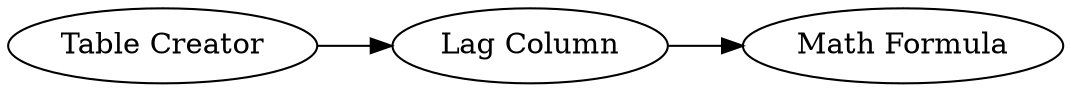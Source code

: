 digraph {
	136 -> 137
	135 -> 136
	135 [label="Table Creator"]
	137 [label="Math Formula"]
	136 [label="Lag Column"]
	rankdir=LR
}
